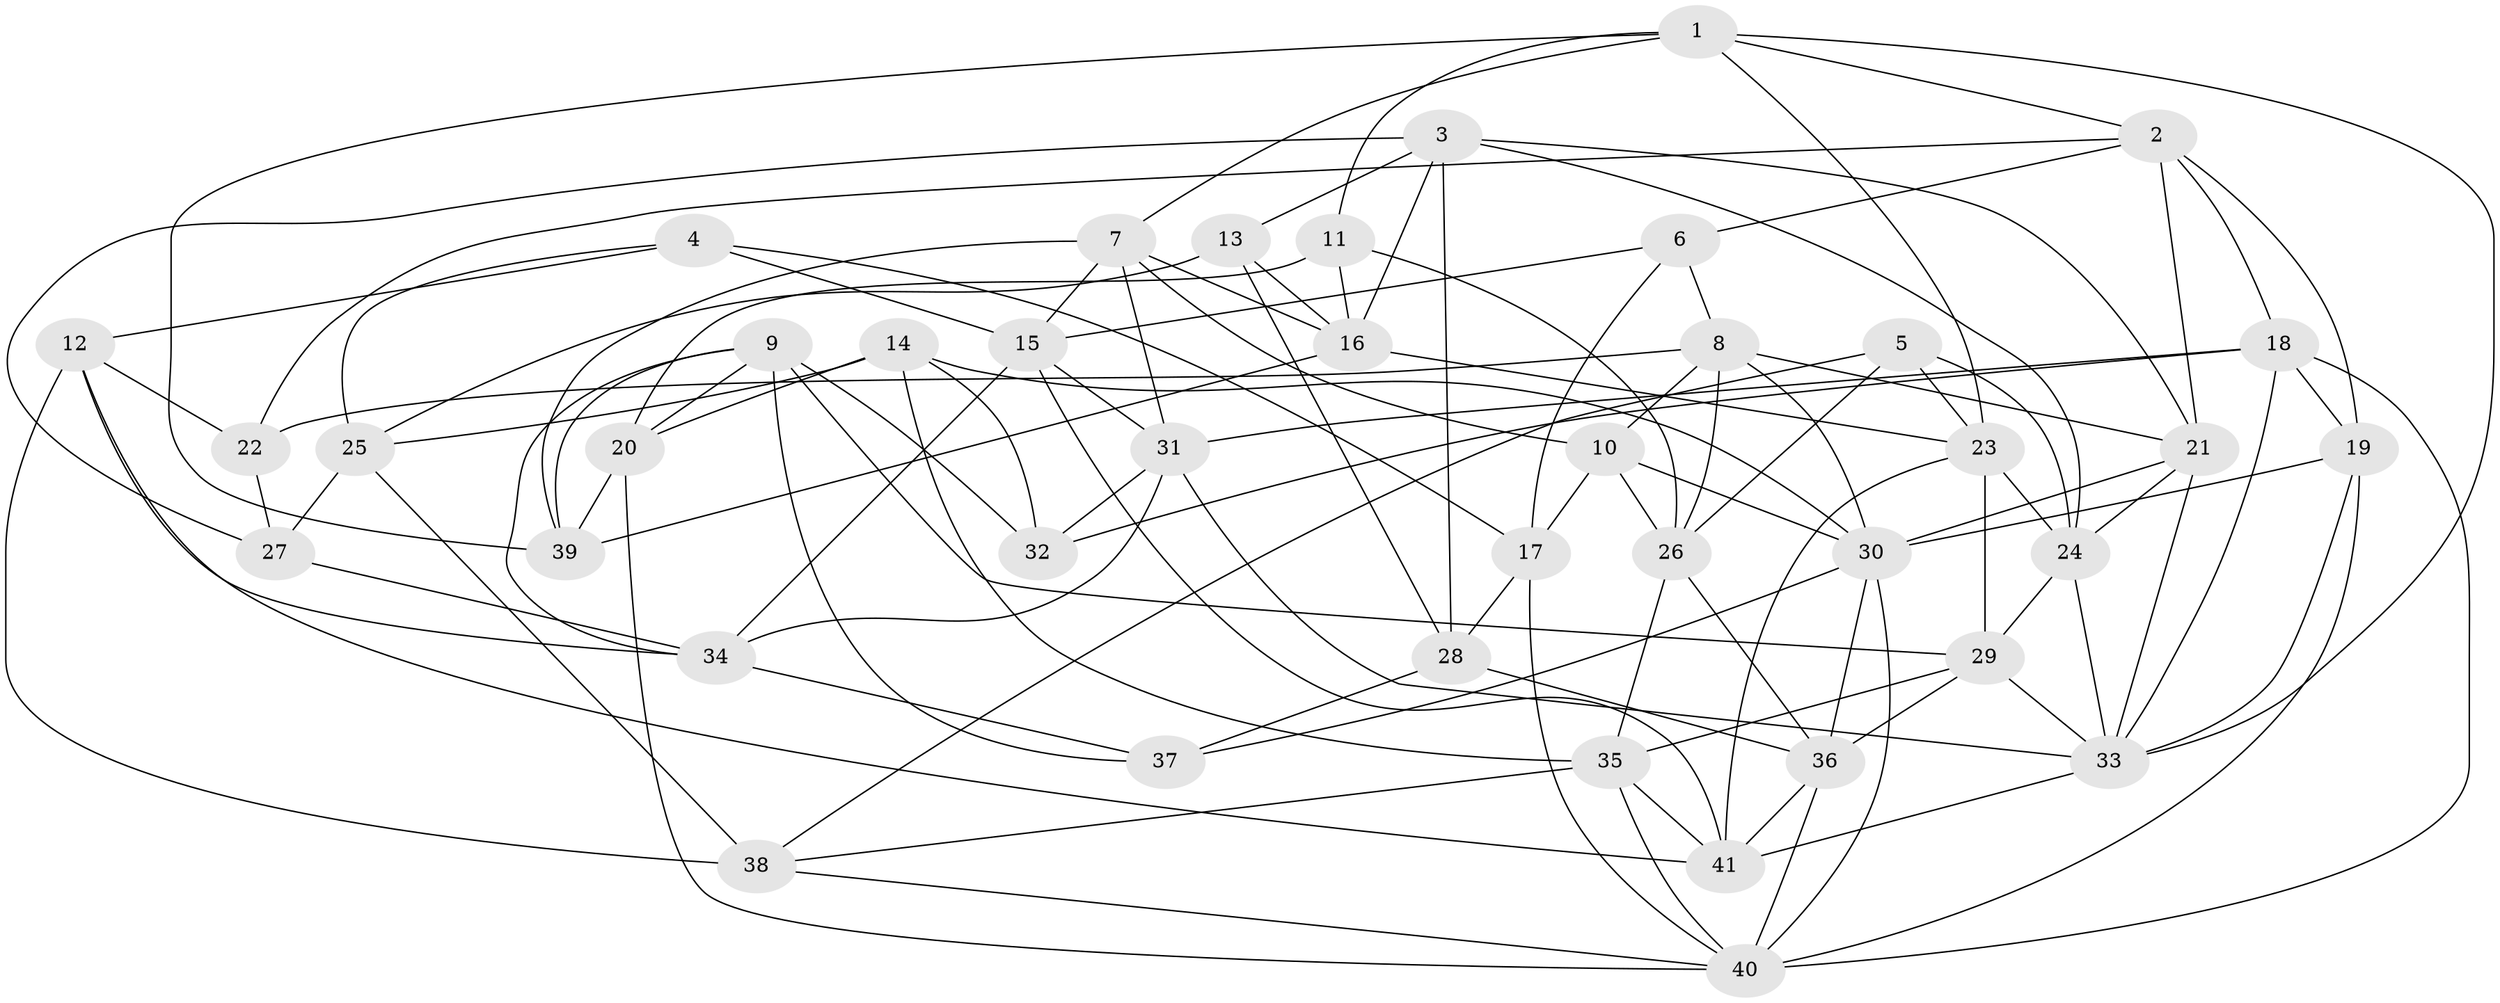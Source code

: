 // original degree distribution, {4: 1.0}
// Generated by graph-tools (version 1.1) at 2025/38/03/04/25 23:38:07]
// undirected, 41 vertices, 112 edges
graph export_dot {
  node [color=gray90,style=filled];
  1;
  2;
  3;
  4;
  5;
  6;
  7;
  8;
  9;
  10;
  11;
  12;
  13;
  14;
  15;
  16;
  17;
  18;
  19;
  20;
  21;
  22;
  23;
  24;
  25;
  26;
  27;
  28;
  29;
  30;
  31;
  32;
  33;
  34;
  35;
  36;
  37;
  38;
  39;
  40;
  41;
  1 -- 2 [weight=1.0];
  1 -- 7 [weight=1.0];
  1 -- 11 [weight=1.0];
  1 -- 23 [weight=1.0];
  1 -- 33 [weight=1.0];
  1 -- 39 [weight=1.0];
  2 -- 6 [weight=1.0];
  2 -- 18 [weight=1.0];
  2 -- 19 [weight=1.0];
  2 -- 21 [weight=1.0];
  2 -- 22 [weight=1.0];
  3 -- 13 [weight=1.0];
  3 -- 16 [weight=1.0];
  3 -- 21 [weight=1.0];
  3 -- 24 [weight=1.0];
  3 -- 27 [weight=1.0];
  3 -- 28 [weight=1.0];
  4 -- 12 [weight=1.0];
  4 -- 15 [weight=1.0];
  4 -- 17 [weight=1.0];
  4 -- 25 [weight=1.0];
  5 -- 23 [weight=1.0];
  5 -- 24 [weight=1.0];
  5 -- 26 [weight=1.0];
  5 -- 38 [weight=1.0];
  6 -- 8 [weight=1.0];
  6 -- 15 [weight=1.0];
  6 -- 17 [weight=1.0];
  7 -- 10 [weight=1.0];
  7 -- 15 [weight=1.0];
  7 -- 16 [weight=1.0];
  7 -- 31 [weight=1.0];
  7 -- 39 [weight=1.0];
  8 -- 10 [weight=1.0];
  8 -- 21 [weight=1.0];
  8 -- 22 [weight=1.0];
  8 -- 26 [weight=1.0];
  8 -- 30 [weight=1.0];
  9 -- 20 [weight=1.0];
  9 -- 29 [weight=1.0];
  9 -- 32 [weight=1.0];
  9 -- 34 [weight=1.0];
  9 -- 37 [weight=1.0];
  9 -- 39 [weight=1.0];
  10 -- 17 [weight=1.0];
  10 -- 26 [weight=1.0];
  10 -- 30 [weight=2.0];
  11 -- 16 [weight=1.0];
  11 -- 20 [weight=1.0];
  11 -- 26 [weight=1.0];
  12 -- 22 [weight=1.0];
  12 -- 34 [weight=1.0];
  12 -- 38 [weight=2.0];
  12 -- 41 [weight=1.0];
  13 -- 16 [weight=1.0];
  13 -- 25 [weight=1.0];
  13 -- 28 [weight=1.0];
  14 -- 20 [weight=1.0];
  14 -- 25 [weight=2.0];
  14 -- 30 [weight=1.0];
  14 -- 32 [weight=1.0];
  14 -- 35 [weight=1.0];
  15 -- 31 [weight=1.0];
  15 -- 34 [weight=1.0];
  15 -- 41 [weight=1.0];
  16 -- 23 [weight=1.0];
  16 -- 39 [weight=1.0];
  17 -- 28 [weight=2.0];
  17 -- 40 [weight=1.0];
  18 -- 19 [weight=1.0];
  18 -- 31 [weight=1.0];
  18 -- 32 [weight=1.0];
  18 -- 33 [weight=1.0];
  18 -- 40 [weight=1.0];
  19 -- 30 [weight=2.0];
  19 -- 33 [weight=1.0];
  19 -- 40 [weight=1.0];
  20 -- 39 [weight=2.0];
  20 -- 40 [weight=1.0];
  21 -- 24 [weight=1.0];
  21 -- 30 [weight=1.0];
  21 -- 33 [weight=1.0];
  22 -- 27 [weight=1.0];
  23 -- 24 [weight=1.0];
  23 -- 29 [weight=1.0];
  23 -- 41 [weight=1.0];
  24 -- 29 [weight=1.0];
  24 -- 33 [weight=1.0];
  25 -- 27 [weight=1.0];
  25 -- 38 [weight=1.0];
  26 -- 35 [weight=1.0];
  26 -- 36 [weight=1.0];
  27 -- 34 [weight=3.0];
  28 -- 36 [weight=1.0];
  28 -- 37 [weight=1.0];
  29 -- 33 [weight=1.0];
  29 -- 35 [weight=1.0];
  29 -- 36 [weight=1.0];
  30 -- 36 [weight=1.0];
  30 -- 37 [weight=1.0];
  30 -- 40 [weight=1.0];
  31 -- 32 [weight=1.0];
  31 -- 33 [weight=1.0];
  31 -- 34 [weight=1.0];
  33 -- 41 [weight=1.0];
  34 -- 37 [weight=1.0];
  35 -- 38 [weight=1.0];
  35 -- 40 [weight=1.0];
  35 -- 41 [weight=1.0];
  36 -- 40 [weight=1.0];
  36 -- 41 [weight=1.0];
  38 -- 40 [weight=1.0];
}
